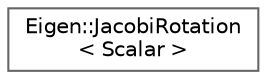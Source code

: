digraph "类继承关系图"
{
 // LATEX_PDF_SIZE
  bgcolor="transparent";
  edge [fontname=Helvetica,fontsize=10,labelfontname=Helvetica,labelfontsize=10];
  node [fontname=Helvetica,fontsize=10,shape=box,height=0.2,width=0.4];
  rankdir="LR";
  Node0 [id="Node000000",label="Eigen::JacobiRotation\l\< Scalar \>",height=0.2,width=0.4,color="grey40", fillcolor="white", style="filled",URL="$class_eigen_1_1_jacobi_rotation.html",tooltip="Rotation given by a cosine-sine pair."];
}
